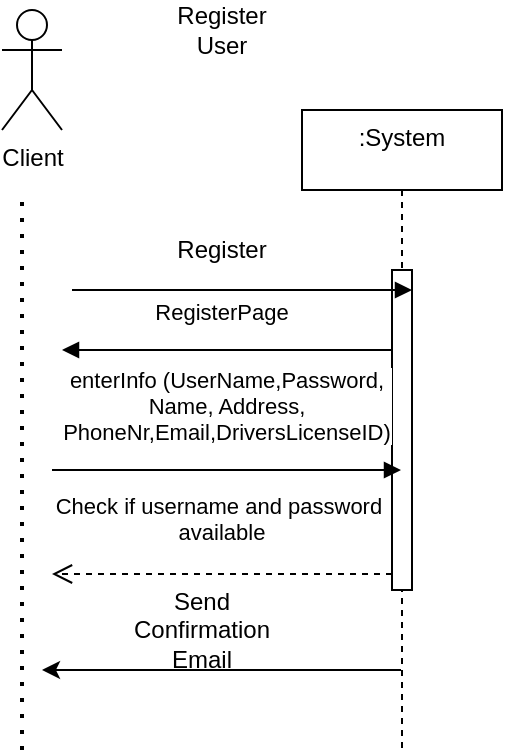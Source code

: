 <mxfile version="13.7.9" type="embed" pages="2"><diagram id="kgpKYQtTHZ0yAKxKKP6v" name="Page-1"><mxGraphModel dx="424" dy="710" grid="1" gridSize="10" guides="1" tooltips="1" connect="1" arrows="1" fold="1" page="1" pageScale="1" pageWidth="850" pageHeight="1100" math="0" shadow="0"><root><mxCell id="0"/><mxCell id="1" parent="0"/><mxCell id="3nuBFxr9cyL0pnOWT2aG-5" value=":System&#10;" style="shape=umlLifeline;perimeter=lifelinePerimeter;container=1;collapsible=0;recursiveResize=0;rounded=0;shadow=0;strokeWidth=1;" parent="1" vertex="1"><mxGeometry x="300" y="80" width="100" height="320" as="geometry"/></mxCell><mxCell id="3nuBFxr9cyL0pnOWT2aG-6" value="" style="points=[];perimeter=orthogonalPerimeter;rounded=0;shadow=0;strokeWidth=1;" parent="3nuBFxr9cyL0pnOWT2aG-5" vertex="1"><mxGeometry x="45" y="80" width="10" height="160" as="geometry"/></mxCell><mxCell id="3nuBFxr9cyL0pnOWT2aG-7" value="Check if username and password &#10;available" style="verticalAlign=bottom;endArrow=open;dashed=1;endSize=8;exitX=0;exitY=0.95;shadow=0;strokeWidth=1;" parent="1" source="3nuBFxr9cyL0pnOWT2aG-6" edge="1"><mxGeometry y="-12" relative="1" as="geometry"><mxPoint x="175" y="312.0" as="targetPoint"/><mxPoint as="offset"/></mxGeometry></mxCell><mxCell id="3nuBFxr9cyL0pnOWT2aG-8" value="enterInfo (UserName,Password,&#10;Name, Address,&#10;PhoneNr,Email,DriversLicenseID)" style="verticalAlign=bottom;endArrow=block;shadow=0;strokeWidth=1;" parent="1" target="3nuBFxr9cyL0pnOWT2aG-5" edge="1"><mxGeometry y="10" relative="1" as="geometry"><mxPoint x="175" y="260" as="sourcePoint"/><Array as="points"><mxPoint x="250" y="260"/><mxPoint x="300" y="260"/></Array><mxPoint as="offset"/></mxGeometry></mxCell><mxCell id="3nuBFxr9cyL0pnOWT2aG-9" value="RegisterPage" style="verticalAlign=bottom;endArrow=block;entryX=1;entryY=0;shadow=0;strokeWidth=1;" parent="1" source="3nuBFxr9cyL0pnOWT2aG-6" edge="1"><mxGeometry x="0.03" y="-10" relative="1" as="geometry"><mxPoint x="240" y="200" as="sourcePoint"/><mxPoint x="180" y="200" as="targetPoint"/><mxPoint as="offset"/></mxGeometry></mxCell><mxCell id="BwzSLycgrK5DvkaKQcVK-1" value="Client&lt;br&gt;" style="shape=umlActor;verticalLabelPosition=bottom;verticalAlign=top;html=1;outlineConnect=0;" parent="1" vertex="1"><mxGeometry x="150" y="30" width="30" height="60" as="geometry"/></mxCell><mxCell id="BwzSLycgrK5DvkaKQcVK-2" value="" style="endArrow=none;dashed=1;html=1;dashPattern=1 3;strokeWidth=2;" parent="1" edge="1"><mxGeometry width="50" height="50" relative="1" as="geometry"><mxPoint x="160" y="400" as="sourcePoint"/><mxPoint x="160" y="120" as="targetPoint"/></mxGeometry></mxCell><mxCell id="BwzSLycgrK5DvkaKQcVK-3" value="Register User&lt;br&gt;" style="text;html=1;strokeColor=none;fillColor=none;align=center;verticalAlign=middle;whiteSpace=wrap;rounded=0;" parent="1" vertex="1"><mxGeometry x="240" y="30" width="40" height="20" as="geometry"/></mxCell><mxCell id="BwzSLycgrK5DvkaKQcVK-4" value="" style="verticalAlign=bottom;endArrow=block;entryX=0;entryY=0;shadow=0;strokeWidth=1;" parent="1" edge="1"><mxGeometry y="10" relative="1" as="geometry"><mxPoint x="185" y="170.0" as="sourcePoint"/><mxPoint x="355" y="170.0" as="targetPoint"/><mxPoint as="offset"/></mxGeometry></mxCell><mxCell id="BwzSLycgrK5DvkaKQcVK-5" value="Register" style="text;html=1;strokeColor=none;fillColor=none;align=center;verticalAlign=middle;whiteSpace=wrap;rounded=0;" parent="1" vertex="1"><mxGeometry x="240" y="140" width="40" height="20" as="geometry"/></mxCell><mxCell id="BwzSLycgrK5DvkaKQcVK-8" value="" style="endArrow=classic;html=1;" parent="1" source="3nuBFxr9cyL0pnOWT2aG-5" edge="1"><mxGeometry width="50" height="50" relative="1" as="geometry"><mxPoint x="330" y="340" as="sourcePoint"/><mxPoint x="170" y="360" as="targetPoint"/><Array as="points"><mxPoint x="250" y="360"/></Array></mxGeometry></mxCell><mxCell id="BwzSLycgrK5DvkaKQcVK-9" value="Send Confirmation Email&lt;br&gt;" style="text;html=1;strokeColor=none;fillColor=none;align=center;verticalAlign=middle;whiteSpace=wrap;rounded=0;" parent="1" vertex="1"><mxGeometry x="230" y="330" width="40" height="20" as="geometry"/></mxCell></root></mxGraphModel></diagram><diagram id="md3GC9L3mGIKZi-9WXKe" name="Page-2"><mxGraphModel dx="424" dy="710" grid="1" gridSize="10" guides="1" tooltips="1" connect="1" arrows="1" fold="1" page="1" pageScale="1" pageWidth="850" pageHeight="1100" math="0" shadow="0"><root><mxCell id="X34RTKEfTDktOeaD_0X2-0"/><mxCell id="X34RTKEfTDktOeaD_0X2-1" parent="X34RTKEfTDktOeaD_0X2-0"/><mxCell id="WvdiGnnzsVd_D08l3NNb-0" value=":System&#10;" style="shape=umlLifeline;perimeter=lifelinePerimeter;container=1;collapsible=0;recursiveResize=0;rounded=0;shadow=0;strokeWidth=1;" parent="X34RTKEfTDktOeaD_0X2-1" vertex="1"><mxGeometry x="300" y="80" width="100" height="280" as="geometry"/></mxCell><mxCell id="WvdiGnnzsVd_D08l3NNb-1" value="" style="points=[];perimeter=orthogonalPerimeter;rounded=0;shadow=0;strokeWidth=1;" parent="WvdiGnnzsVd_D08l3NNb-0" vertex="1"><mxGeometry x="45" y="80" width="10" height="160" as="geometry"/></mxCell><mxCell id="WvdiGnnzsVd_D08l3NNb-2" value="Registration Success" style="verticalAlign=bottom;endArrow=open;dashed=1;endSize=8;shadow=0;strokeWidth=1;" parent="X34RTKEfTDktOeaD_0X2-1" source="WvdiGnnzsVd_D08l3NNb-0" edge="1"><mxGeometry y="-12" relative="1" as="geometry"><mxPoint x="170" y="220" as="targetPoint"/><mxPoint as="offset"/><Array as="points"><mxPoint x="320" y="220"/><mxPoint x="260" y="220"/><mxPoint x="240" y="220"/></Array></mxGeometry></mxCell><mxCell id="WvdiGnnzsVd_D08l3NNb-4" value="Register user" style="verticalAlign=bottom;endArrow=block;shadow=0;strokeWidth=1;" parent="X34RTKEfTDktOeaD_0X2-1" source="WvdiGnnzsVd_D08l3NNb-1" edge="1"><mxGeometry x="0.03" y="-10" relative="1" as="geometry"><mxPoint x="240" y="200" as="sourcePoint"/><mxPoint x="170" y="250" as="targetPoint"/><mxPoint as="offset"/><Array as="points"><mxPoint x="260" y="250"/></Array></mxGeometry></mxCell><mxCell id="WvdiGnnzsVd_D08l3NNb-5" value="Client&lt;br&gt;" style="shape=umlActor;verticalLabelPosition=bottom;verticalAlign=top;html=1;outlineConnect=0;" parent="X34RTKEfTDktOeaD_0X2-1" vertex="1"><mxGeometry x="150" y="30" width="30" height="60" as="geometry"/></mxCell><mxCell id="WvdiGnnzsVd_D08l3NNb-6" value="" style="endArrow=none;dashed=1;html=1;dashPattern=1 3;strokeWidth=2;" parent="X34RTKEfTDktOeaD_0X2-1" edge="1"><mxGeometry width="50" height="50" relative="1" as="geometry"><mxPoint x="160" y="360" as="sourcePoint"/><mxPoint x="160" y="120" as="targetPoint"/></mxGeometry></mxCell><mxCell id="WvdiGnnzsVd_D08l3NNb-7" value="Confirm Email" style="text;html=1;strokeColor=none;fillColor=none;align=center;verticalAlign=middle;whiteSpace=wrap;rounded=0;" parent="X34RTKEfTDktOeaD_0X2-1" vertex="1"><mxGeometry x="240" y="30" width="40" height="20" as="geometry"/></mxCell><mxCell id="WvdiGnnzsVd_D08l3NNb-8" value="" style="verticalAlign=bottom;endArrow=block;entryX=0;entryY=0;shadow=0;strokeWidth=1;" parent="X34RTKEfTDktOeaD_0X2-1" edge="1"><mxGeometry y="10" relative="1" as="geometry"><mxPoint x="170" y="170" as="sourcePoint"/><mxPoint x="355" y="170.0" as="targetPoint"/><mxPoint as="offset"/></mxGeometry></mxCell><mxCell id="WvdiGnnzsVd_D08l3NNb-9" value="pressConfirmationButton" style="text;html=1;strokeColor=none;fillColor=none;align=center;verticalAlign=middle;whiteSpace=wrap;rounded=0;" parent="X34RTKEfTDktOeaD_0X2-1" vertex="1"><mxGeometry x="240" y="140" width="40" height="20" as="geometry"/></mxCell></root></mxGraphModel></diagram></mxfile>